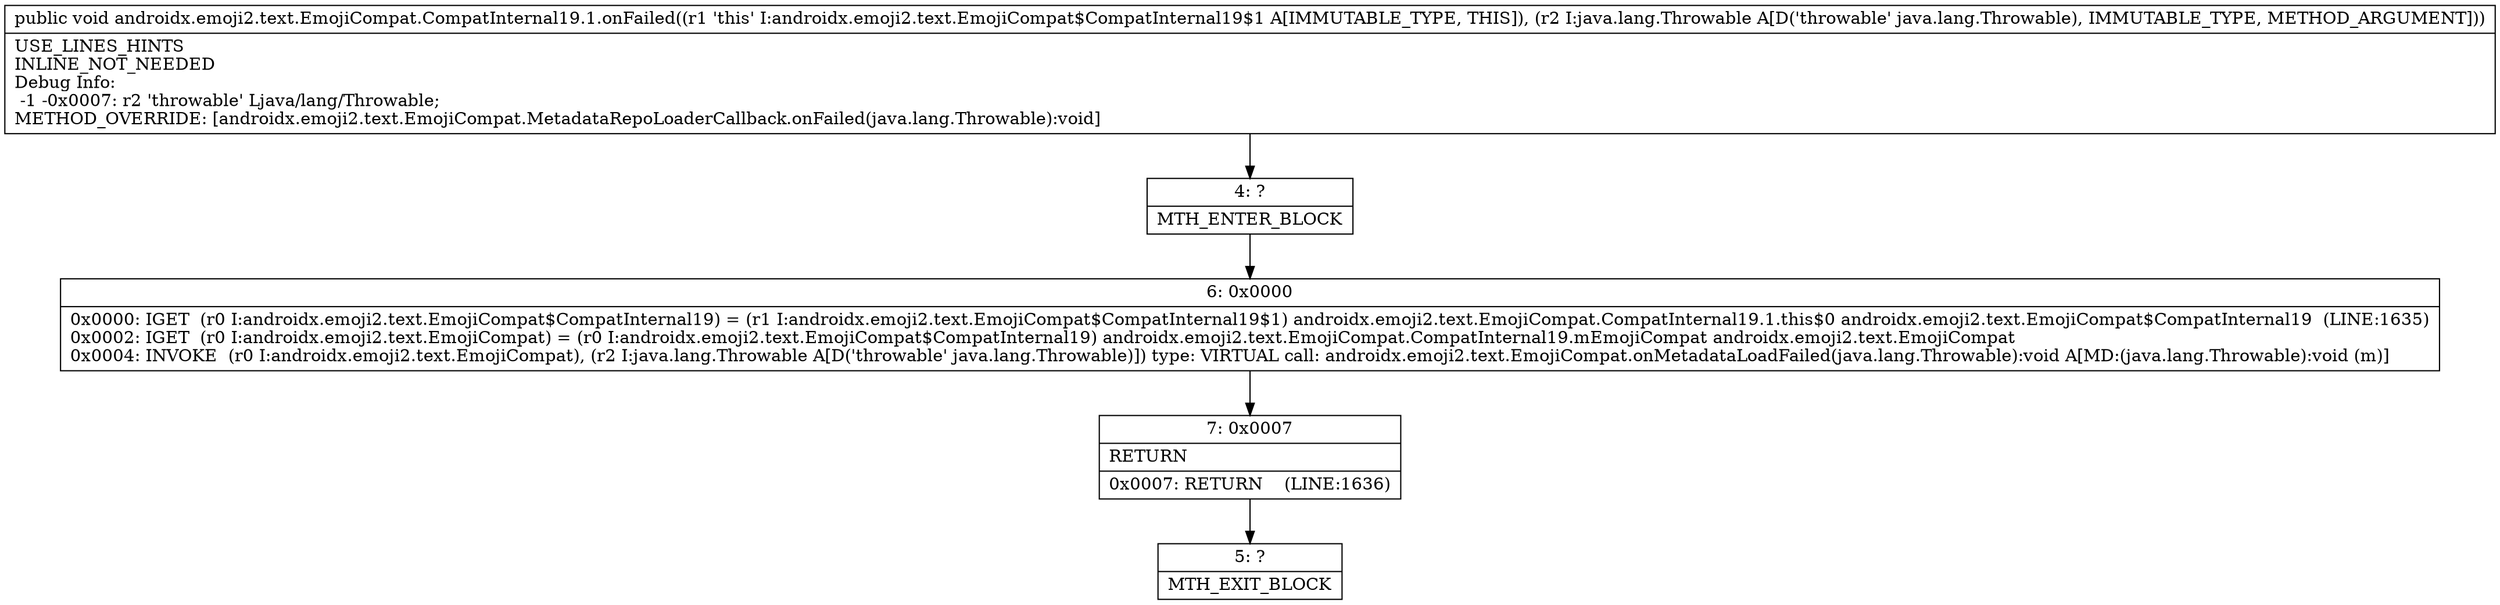 digraph "CFG forandroidx.emoji2.text.EmojiCompat.CompatInternal19.1.onFailed(Ljava\/lang\/Throwable;)V" {
Node_4 [shape=record,label="{4\:\ ?|MTH_ENTER_BLOCK\l}"];
Node_6 [shape=record,label="{6\:\ 0x0000|0x0000: IGET  (r0 I:androidx.emoji2.text.EmojiCompat$CompatInternal19) = (r1 I:androidx.emoji2.text.EmojiCompat$CompatInternal19$1) androidx.emoji2.text.EmojiCompat.CompatInternal19.1.this$0 androidx.emoji2.text.EmojiCompat$CompatInternal19  (LINE:1635)\l0x0002: IGET  (r0 I:androidx.emoji2.text.EmojiCompat) = (r0 I:androidx.emoji2.text.EmojiCompat$CompatInternal19) androidx.emoji2.text.EmojiCompat.CompatInternal19.mEmojiCompat androidx.emoji2.text.EmojiCompat \l0x0004: INVOKE  (r0 I:androidx.emoji2.text.EmojiCompat), (r2 I:java.lang.Throwable A[D('throwable' java.lang.Throwable)]) type: VIRTUAL call: androidx.emoji2.text.EmojiCompat.onMetadataLoadFailed(java.lang.Throwable):void A[MD:(java.lang.Throwable):void (m)]\l}"];
Node_7 [shape=record,label="{7\:\ 0x0007|RETURN\l|0x0007: RETURN    (LINE:1636)\l}"];
Node_5 [shape=record,label="{5\:\ ?|MTH_EXIT_BLOCK\l}"];
MethodNode[shape=record,label="{public void androidx.emoji2.text.EmojiCompat.CompatInternal19.1.onFailed((r1 'this' I:androidx.emoji2.text.EmojiCompat$CompatInternal19$1 A[IMMUTABLE_TYPE, THIS]), (r2 I:java.lang.Throwable A[D('throwable' java.lang.Throwable), IMMUTABLE_TYPE, METHOD_ARGUMENT]))  | USE_LINES_HINTS\lINLINE_NOT_NEEDED\lDebug Info:\l  \-1 \-0x0007: r2 'throwable' Ljava\/lang\/Throwable;\lMETHOD_OVERRIDE: [androidx.emoji2.text.EmojiCompat.MetadataRepoLoaderCallback.onFailed(java.lang.Throwable):void]\l}"];
MethodNode -> Node_4;Node_4 -> Node_6;
Node_6 -> Node_7;
Node_7 -> Node_5;
}

